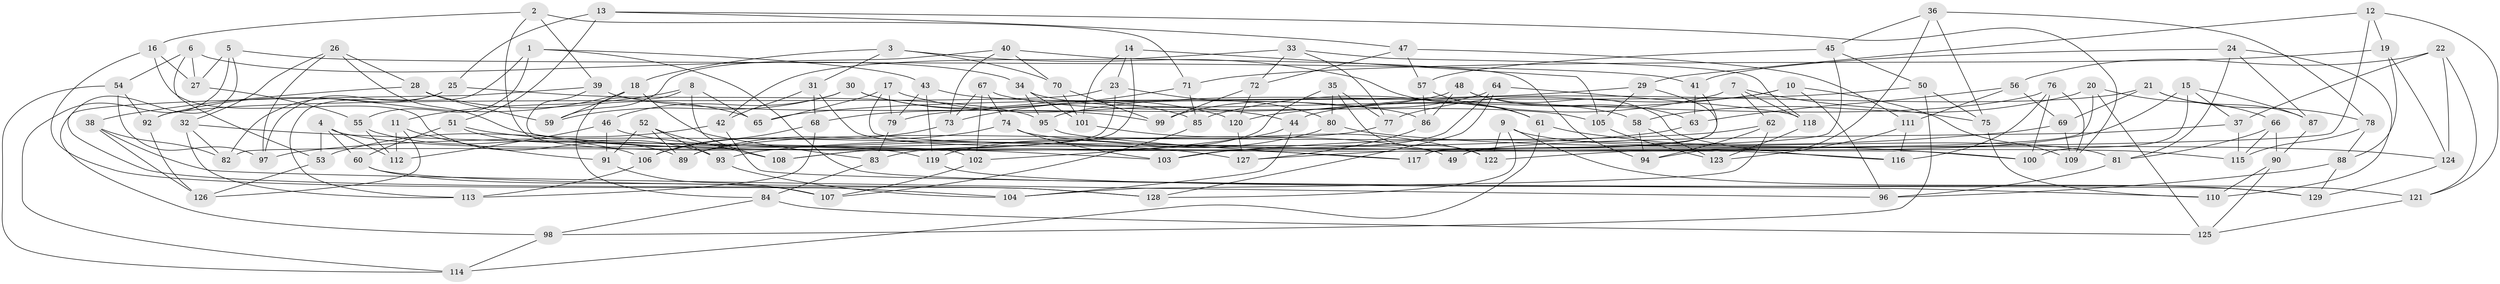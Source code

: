 // coarse degree distribution, {7: 0.010869565217391304, 11: 0.03260869565217391, 4: 0.8586956521739131, 10: 0.021739130434782608, 12: 0.03260869565217391, 9: 0.010869565217391304, 3: 0.03260869565217391}
// Generated by graph-tools (version 1.1) at 2025/53/03/04/25 22:53:53]
// undirected, 129 vertices, 258 edges
graph export_dot {
  node [color=gray90,style=filled];
  1;
  2;
  3;
  4;
  5;
  6;
  7;
  8;
  9;
  10;
  11;
  12;
  13;
  14;
  15;
  16;
  17;
  18;
  19;
  20;
  21;
  22;
  23;
  24;
  25;
  26;
  27;
  28;
  29;
  30;
  31;
  32;
  33;
  34;
  35;
  36;
  37;
  38;
  39;
  40;
  41;
  42;
  43;
  44;
  45;
  46;
  47;
  48;
  49;
  50;
  51;
  52;
  53;
  54;
  55;
  56;
  57;
  58;
  59;
  60;
  61;
  62;
  63;
  64;
  65;
  66;
  67;
  68;
  69;
  70;
  71;
  72;
  73;
  74;
  75;
  76;
  77;
  78;
  79;
  80;
  81;
  82;
  83;
  84;
  85;
  86;
  87;
  88;
  89;
  90;
  91;
  92;
  93;
  94;
  95;
  96;
  97;
  98;
  99;
  100;
  101;
  102;
  103;
  104;
  105;
  106;
  107;
  108;
  109;
  110;
  111;
  112;
  113;
  114;
  115;
  116;
  117;
  118;
  119;
  120;
  121;
  122;
  123;
  124;
  125;
  126;
  127;
  128;
  129;
  1 -- 129;
  1 -- 113;
  1 -- 43;
  1 -- 55;
  2 -- 71;
  2 -- 102;
  2 -- 39;
  2 -- 16;
  3 -- 18;
  3 -- 70;
  3 -- 61;
  3 -- 31;
  4 -- 53;
  4 -- 60;
  4 -- 119;
  4 -- 112;
  5 -- 27;
  5 -- 114;
  5 -- 128;
  5 -- 41;
  6 -- 27;
  6 -- 53;
  6 -- 34;
  6 -- 54;
  7 -- 75;
  7 -- 118;
  7 -- 62;
  7 -- 85;
  8 -- 108;
  8 -- 84;
  8 -- 65;
  8 -- 11;
  9 -- 128;
  9 -- 122;
  9 -- 129;
  9 -- 81;
  10 -- 77;
  10 -- 109;
  10 -- 120;
  10 -- 96;
  11 -- 91;
  11 -- 126;
  11 -- 112;
  12 -- 121;
  12 -- 29;
  12 -- 19;
  12 -- 127;
  13 -- 25;
  13 -- 51;
  13 -- 109;
  13 -- 47;
  14 -- 23;
  14 -- 101;
  14 -- 105;
  14 -- 108;
  15 -- 87;
  15 -- 122;
  15 -- 100;
  15 -- 37;
  16 -- 104;
  16 -- 27;
  16 -- 89;
  17 -- 44;
  17 -- 100;
  17 -- 65;
  17 -- 79;
  18 -- 92;
  18 -- 83;
  18 -- 59;
  19 -- 124;
  19 -- 71;
  19 -- 88;
  20 -- 117;
  20 -- 125;
  20 -- 66;
  20 -- 58;
  21 -- 78;
  21 -- 69;
  21 -- 87;
  21 -- 44;
  22 -- 121;
  22 -- 56;
  22 -- 37;
  22 -- 124;
  23 -- 80;
  23 -- 108;
  23 -- 92;
  24 -- 87;
  24 -- 41;
  24 -- 81;
  24 -- 110;
  25 -- 82;
  25 -- 97;
  25 -- 95;
  26 -- 117;
  26 -- 97;
  26 -- 28;
  26 -- 32;
  27 -- 55;
  28 -- 38;
  28 -- 65;
  28 -- 59;
  29 -- 105;
  29 -- 65;
  29 -- 49;
  30 -- 120;
  30 -- 46;
  30 -- 85;
  30 -- 59;
  31 -- 68;
  31 -- 49;
  31 -- 42;
  32 -- 103;
  32 -- 113;
  32 -- 82;
  33 -- 42;
  33 -- 118;
  33 -- 72;
  33 -- 77;
  34 -- 58;
  34 -- 95;
  34 -- 101;
  35 -- 80;
  35 -- 122;
  35 -- 77;
  35 -- 83;
  36 -- 78;
  36 -- 75;
  36 -- 94;
  36 -- 45;
  37 -- 49;
  37 -- 115;
  38 -- 96;
  38 -- 126;
  38 -- 82;
  39 -- 99;
  39 -- 98;
  39 -- 116;
  40 -- 70;
  40 -- 73;
  40 -- 94;
  40 -- 59;
  41 -- 63;
  41 -- 117;
  42 -- 53;
  42 -- 110;
  43 -- 79;
  43 -- 119;
  43 -- 86;
  44 -- 104;
  44 -- 102;
  45 -- 50;
  45 -- 82;
  45 -- 57;
  46 -- 91;
  46 -- 112;
  46 -- 49;
  47 -- 57;
  47 -- 72;
  47 -- 111;
  48 -- 116;
  48 -- 63;
  48 -- 68;
  48 -- 86;
  50 -- 98;
  50 -- 75;
  50 -- 79;
  51 -- 93;
  51 -- 60;
  51 -- 127;
  52 -- 93;
  52 -- 108;
  52 -- 91;
  52 -- 89;
  53 -- 126;
  54 -- 92;
  54 -- 114;
  54 -- 97;
  55 -- 112;
  55 -- 106;
  56 -- 69;
  56 -- 111;
  56 -- 63;
  57 -- 86;
  57 -- 61;
  58 -- 94;
  58 -- 123;
  60 -- 128;
  60 -- 107;
  61 -- 114;
  61 -- 100;
  62 -- 93;
  62 -- 94;
  62 -- 104;
  63 -- 97;
  64 -- 103;
  64 -- 99;
  64 -- 128;
  64 -- 118;
  66 -- 90;
  66 -- 115;
  66 -- 81;
  67 -- 73;
  67 -- 74;
  67 -- 105;
  67 -- 102;
  68 -- 113;
  68 -- 106;
  69 -- 103;
  69 -- 109;
  70 -- 99;
  70 -- 101;
  71 -- 73;
  71 -- 85;
  72 -- 120;
  72 -- 99;
  73 -- 106;
  74 -- 103;
  74 -- 115;
  74 -- 89;
  75 -- 110;
  76 -- 95;
  76 -- 100;
  76 -- 116;
  76 -- 109;
  77 -- 89;
  78 -- 88;
  78 -- 115;
  79 -- 83;
  80 -- 124;
  80 -- 119;
  81 -- 96;
  83 -- 84;
  84 -- 125;
  84 -- 98;
  85 -- 107;
  86 -- 127;
  87 -- 90;
  88 -- 96;
  88 -- 129;
  90 -- 125;
  90 -- 110;
  91 -- 107;
  92 -- 126;
  93 -- 104;
  95 -- 117;
  98 -- 114;
  101 -- 122;
  102 -- 107;
  105 -- 123;
  106 -- 113;
  111 -- 116;
  111 -- 123;
  118 -- 123;
  119 -- 121;
  120 -- 127;
  121 -- 125;
  124 -- 129;
}
